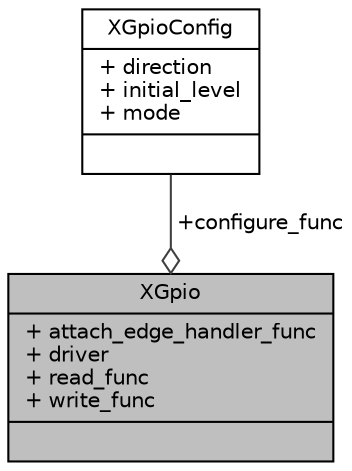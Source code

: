 digraph "XGpio"
{
  edge [fontname="Helvetica",fontsize="10",labelfontname="Helvetica",labelfontsize="10"];
  node [fontname="Helvetica",fontsize="10",shape=record];
  Node1 [label="{XGpio\n|+ attach_edge_handler_func\l+ driver\l+ read_func\l+ write_func\l|}",height=0.2,width=0.4,color="black", fillcolor="grey75", style="filled", fontcolor="black"];
  Node2 -> Node1 [color="grey25",fontsize="10",style="solid",label=" +configure_func" ,arrowhead="odiamond",fontname="Helvetica"];
  Node2 [label="{XGpioConfig\n|+ direction\l+ initial_level\l+ mode\l|}",height=0.2,width=0.4,color="black", fillcolor="white", style="filled",URL="$struct_x_gpio_config.html",tooltip="GPIOのコンフィグレーション構造体です "];
}
